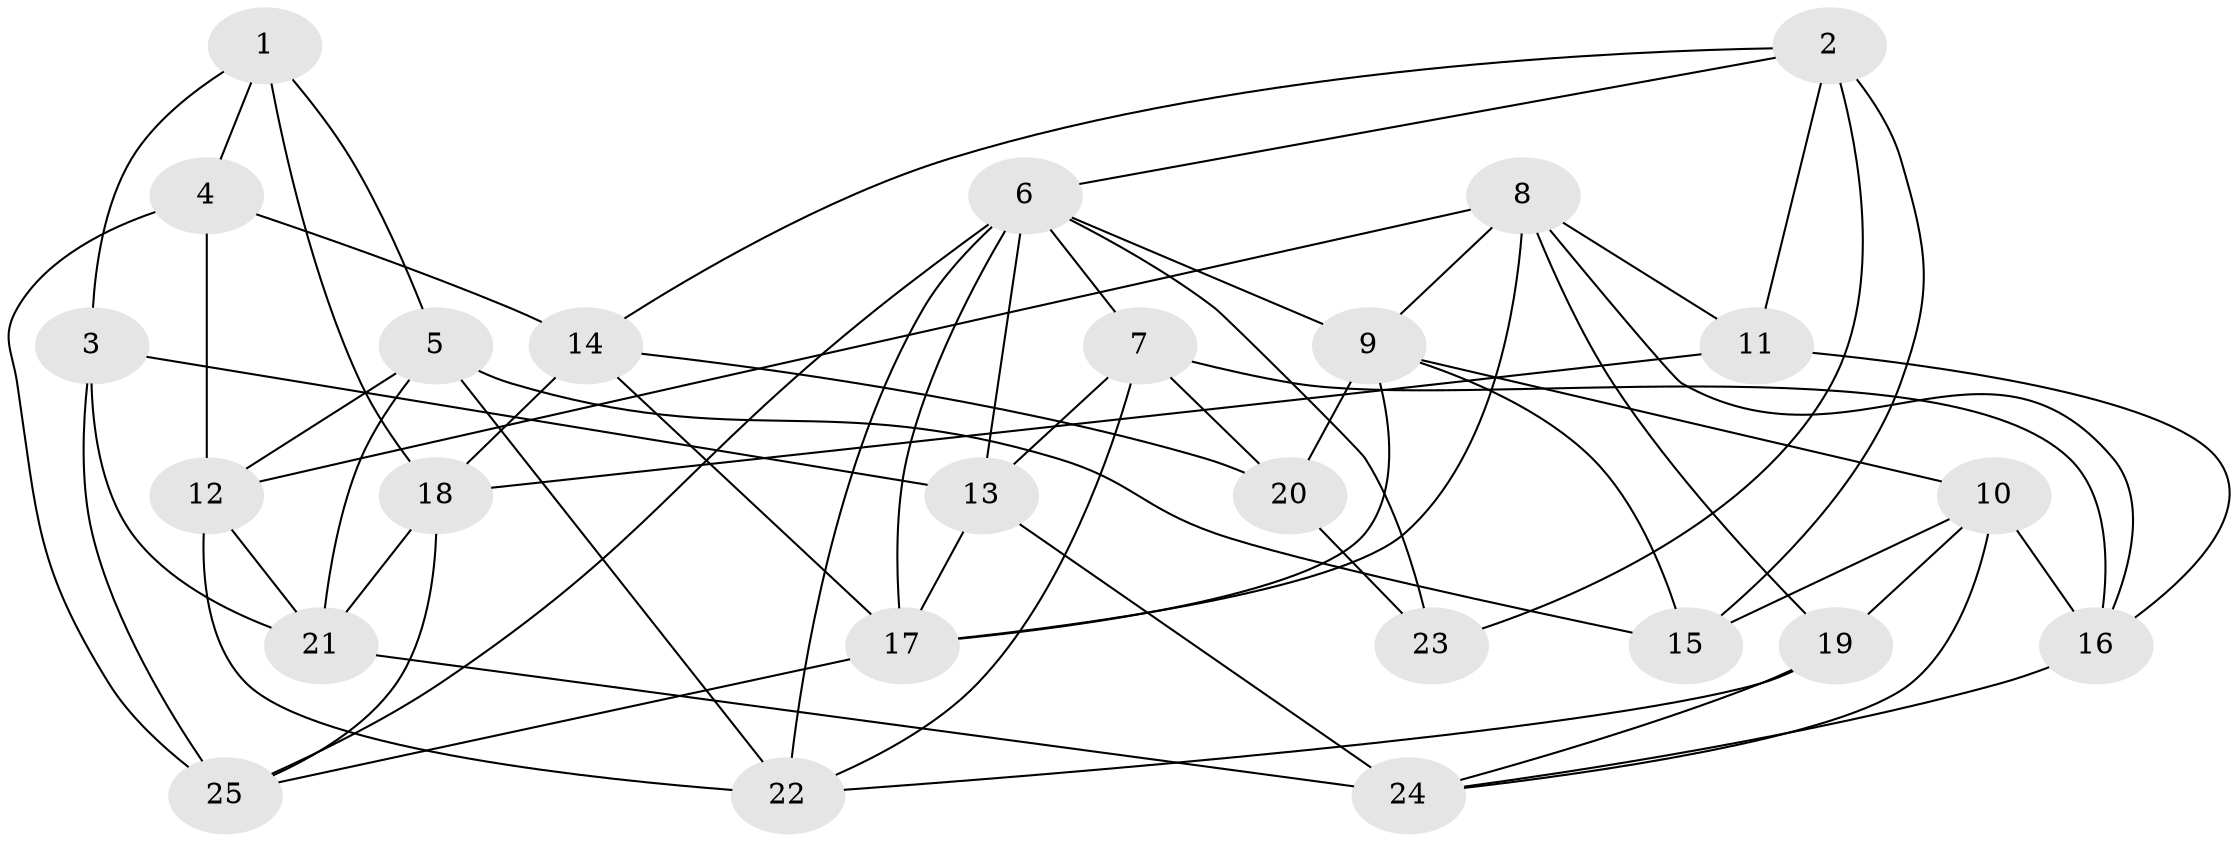 // original degree distribution, {4: 1.0}
// Generated by graph-tools (version 1.1) at 2025/03/03/09/25 03:03:08]
// undirected, 25 vertices, 61 edges
graph export_dot {
graph [start="1"]
  node [color=gray90,style=filled];
  1;
  2;
  3;
  4;
  5;
  6;
  7;
  8;
  9;
  10;
  11;
  12;
  13;
  14;
  15;
  16;
  17;
  18;
  19;
  20;
  21;
  22;
  23;
  24;
  25;
  1 -- 3 [weight=1.0];
  1 -- 4 [weight=1.0];
  1 -- 5 [weight=1.0];
  1 -- 18 [weight=1.0];
  2 -- 6 [weight=1.0];
  2 -- 11 [weight=1.0];
  2 -- 14 [weight=1.0];
  2 -- 15 [weight=2.0];
  2 -- 23 [weight=1.0];
  3 -- 13 [weight=1.0];
  3 -- 21 [weight=2.0];
  3 -- 25 [weight=2.0];
  4 -- 12 [weight=2.0];
  4 -- 14 [weight=2.0];
  4 -- 25 [weight=1.0];
  5 -- 12 [weight=1.0];
  5 -- 15 [weight=2.0];
  5 -- 21 [weight=1.0];
  5 -- 22 [weight=1.0];
  6 -- 7 [weight=1.0];
  6 -- 9 [weight=1.0];
  6 -- 13 [weight=2.0];
  6 -- 17 [weight=1.0];
  6 -- 22 [weight=2.0];
  6 -- 23 [weight=1.0];
  6 -- 25 [weight=1.0];
  7 -- 13 [weight=1.0];
  7 -- 16 [weight=1.0];
  7 -- 20 [weight=2.0];
  7 -- 22 [weight=1.0];
  8 -- 9 [weight=1.0];
  8 -- 11 [weight=1.0];
  8 -- 12 [weight=1.0];
  8 -- 16 [weight=1.0];
  8 -- 17 [weight=1.0];
  8 -- 19 [weight=1.0];
  9 -- 10 [weight=1.0];
  9 -- 15 [weight=1.0];
  9 -- 17 [weight=1.0];
  9 -- 20 [weight=1.0];
  10 -- 15 [weight=1.0];
  10 -- 16 [weight=2.0];
  10 -- 19 [weight=1.0];
  10 -- 24 [weight=1.0];
  11 -- 16 [weight=1.0];
  11 -- 18 [weight=1.0];
  12 -- 21 [weight=1.0];
  12 -- 22 [weight=1.0];
  13 -- 17 [weight=1.0];
  13 -- 24 [weight=1.0];
  14 -- 17 [weight=1.0];
  14 -- 18 [weight=1.0];
  14 -- 20 [weight=1.0];
  16 -- 24 [weight=1.0];
  17 -- 25 [weight=1.0];
  18 -- 21 [weight=2.0];
  18 -- 25 [weight=1.0];
  19 -- 22 [weight=1.0];
  19 -- 24 [weight=1.0];
  20 -- 23 [weight=2.0];
  21 -- 24 [weight=2.0];
}
